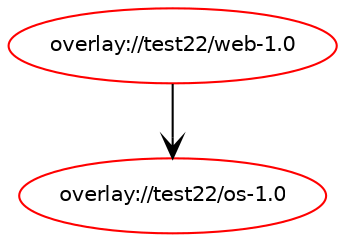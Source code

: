 digraph prolog {

newrank=true;
concentrate=true;
compound=true;
graph [rankdir=TD];#, ranksep=2.5, nodesep=0.2];
edge  [arrowhead=vee];
node  [fontname=Helvetica,fontsize=10];

"overlay://test22/web-1.0" [color=red, href="../test22/web-1.0-depend.svg"];
"overlay://test22/web-1.0" -> "overlay://test22/os-1.0"
"overlay://test22/os-1.0" [color=red, href="../test22/os-1.0-depend.svg"];
}
